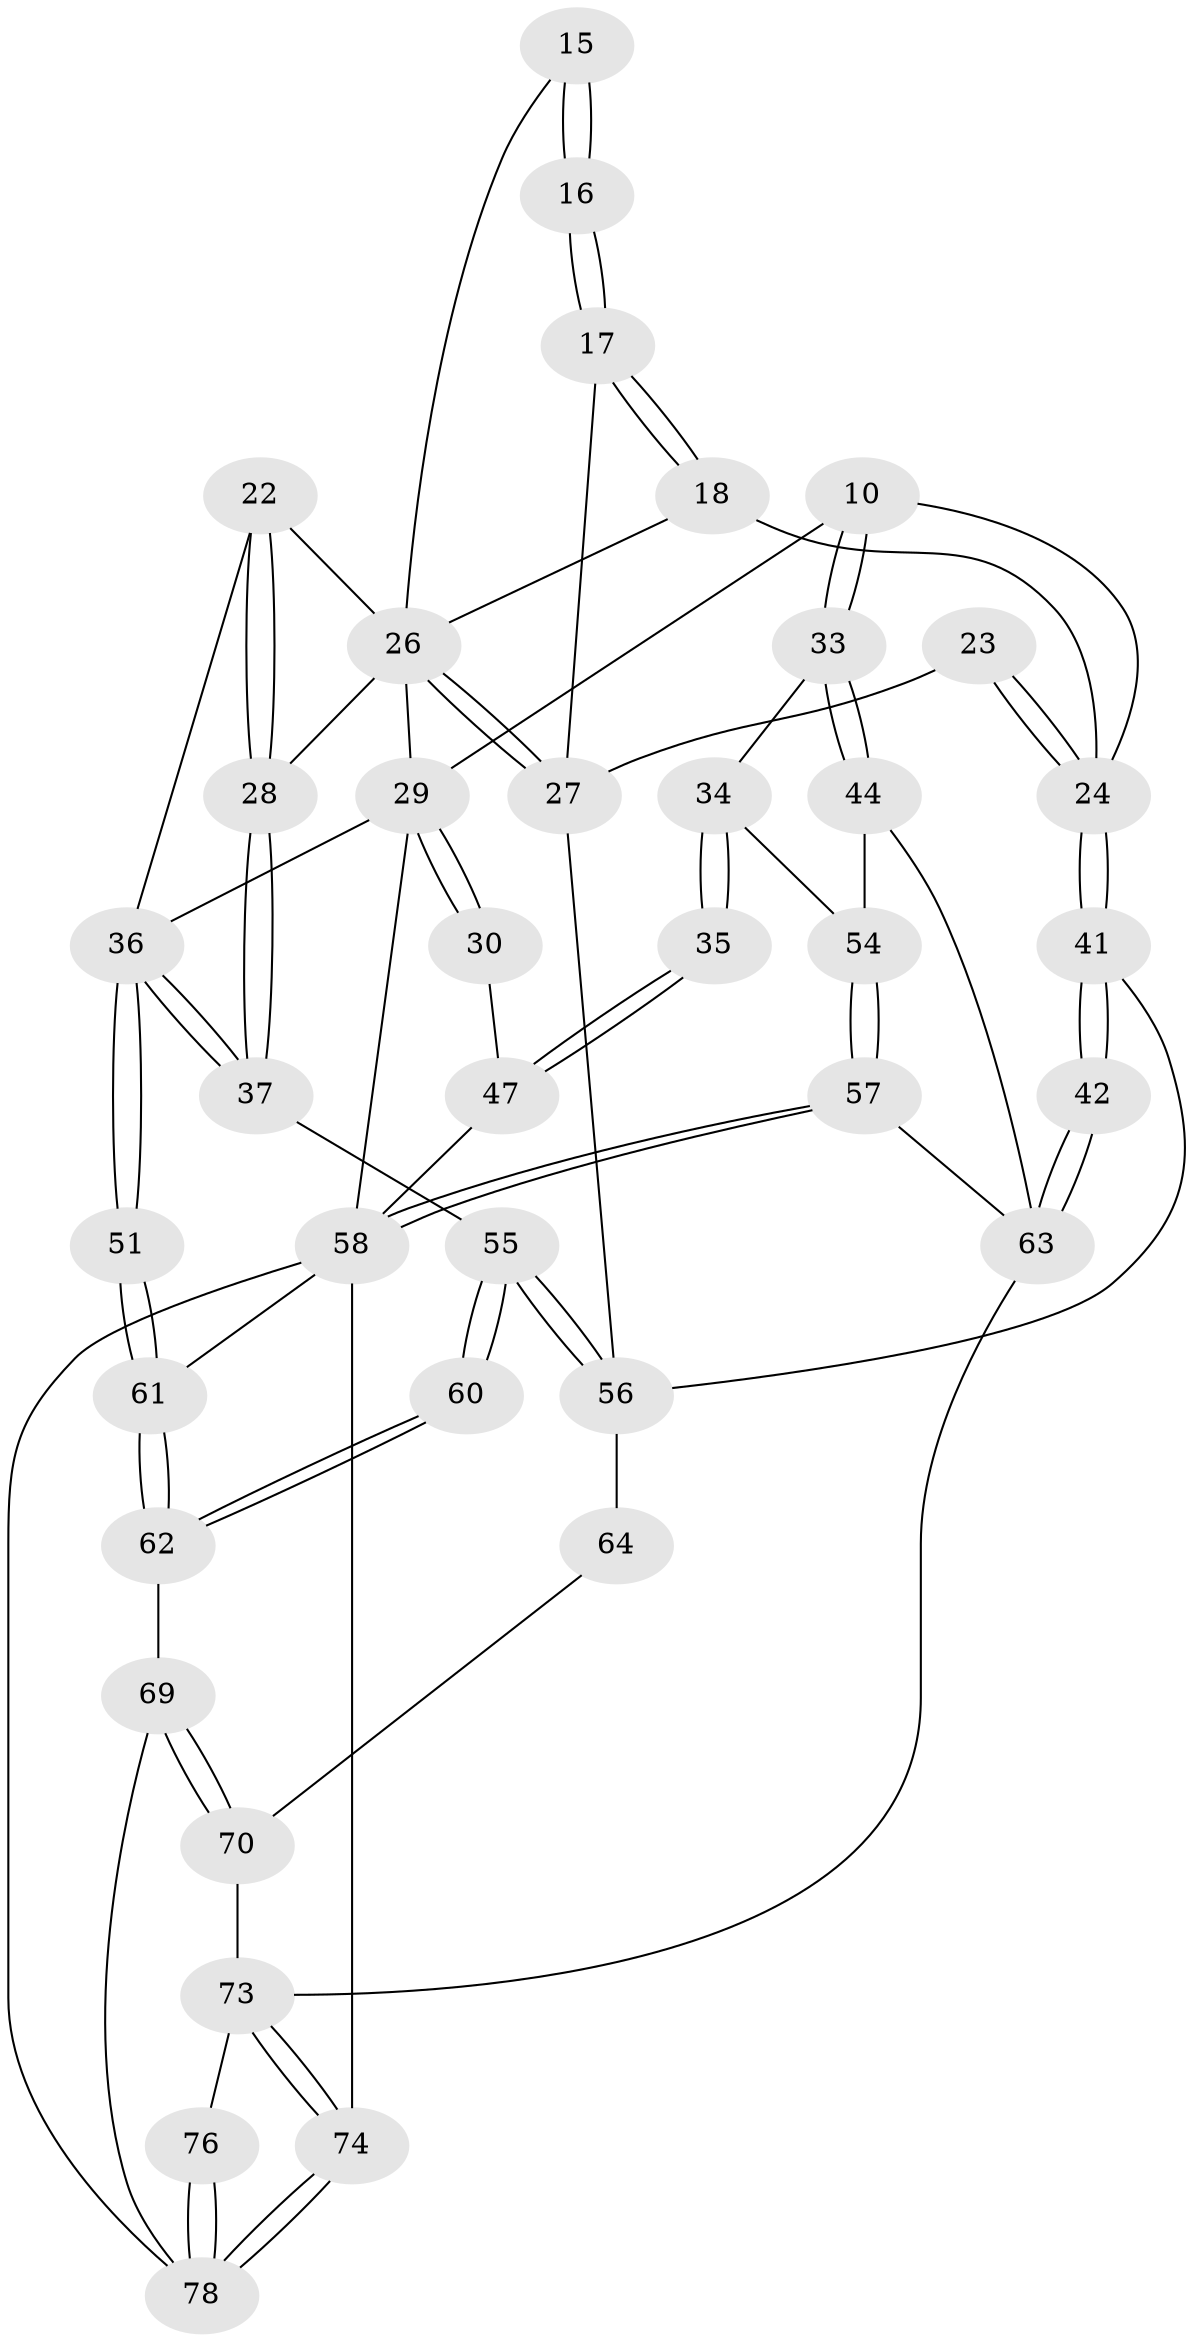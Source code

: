 // original degree distribution, {3: 0.038461538461538464, 5: 0.44871794871794873, 6: 0.2564102564102564, 4: 0.2564102564102564}
// Generated by graph-tools (version 1.1) at 2025/01/03/09/25 05:01:16]
// undirected, 39 vertices, 89 edges
graph export_dot {
graph [start="1"]
  node [color=gray90,style=filled];
  10 [pos="+0.2393048817521017+0.15748267163350996"];
  15 [pos="+0.5891492431761628+0.09810227153890953",super="+14"];
  16 [pos="+0.5816353938310826+0.18104438955728605"];
  17 [pos="+0.5741371315054563+0.18768497966370054"];
  18 [pos="+0.5248086277781493+0.13722698581071377",super="+7"];
  22 [pos="+0.7972472835772598+0.23092375424913583"];
  23 [pos="+0.4874870313300541+0.26285566324246135"];
  24 [pos="+0.37497016513018594+0.29982665022162525",super="+9+8+19"];
  26 [pos="+0.6888784130255876+0.23851140739116825",super="+13+12"];
  27 [pos="+0.592700117161489+0.30337643643728224",super="+25"];
  28 [pos="+0.7590935083606566+0.26217922798469206"];
  29 [pos="+0.21464063068566236+0.15311774003980325",super="+11+5+4"];
  30 [pos="+0+0"];
  33 [pos="+0.19662000806359184+0.252973720518142"];
  34 [pos="+0.00522762139786652+0.3428465091991571"];
  35 [pos="+0+0.3035401221874375",super="+32"];
  36 [pos="+0.861079311803836+0.40822991998697244",super="+21+20"];
  37 [pos="+0.7623339030647752+0.3716786695270726"];
  41 [pos="+0.373512836926894+0.3986238605177682"];
  42 [pos="+0.3064932510504956+0.4708541080962159"];
  44 [pos="+0.1670456196433999+0.3698923199918916"];
  47 [pos="+0+0.29168423848884867",super="+31"];
  51 [pos="+0.8653060437554678+0.41375136510423677",super="+50"];
  54 [pos="+0.0465654976171553+0.37302962857597866"];
  55 [pos="+0.5888402209766945+0.5354726141772983",super="+39+38"];
  56 [pos="+0.5818147433395952+0.5326775876936548",super="+46+40"];
  57 [pos="+0.07083709547352099+0.48807631086599007"];
  58 [pos="+0.012126712118080842+0.6422328718043204",super="+48+52"];
  60 [pos="+0.6796484563045772+0.6058226016022836"];
  61 [pos="+0.7447078236982061+0.7005964499873133",super="+53"];
  62 [pos="+0.7328298314285294+0.6991168024998076"];
  63 [pos="+0.2783582881474977+0.6072569230651655",super="+59+43"];
  64 [pos="+0.5087877973725602+0.5282037622785845"];
  69 [pos="+0.7000237494820363+0.7179975505360118"];
  70 [pos="+0.5740619181430172+0.6888176212749839",super="+65"];
  73 [pos="+0.30734318007009936+0.7482440010101317",super="+71+67"];
  74 [pos="+0.19465398919525587+1",super="+72+68"];
  76 [pos="+0.4320527709289528+0.8636275587412936"];
  78 [pos="+0.4177268425918483+1",super="+77+75"];
  10 -- 33;
  10 -- 33;
  10 -- 24;
  10 -- 29;
  15 -- 16 [weight=2];
  15 -- 16;
  15 -- 26 [weight=2];
  16 -- 17;
  16 -- 17;
  17 -- 18;
  17 -- 18;
  17 -- 27;
  18 -- 24 [weight=2];
  18 -- 26;
  22 -- 28;
  22 -- 28;
  22 -- 36;
  22 -- 26;
  23 -- 24 [weight=2];
  23 -- 24;
  23 -- 27;
  24 -- 41;
  24 -- 41;
  26 -- 27;
  26 -- 27;
  26 -- 28;
  26 -- 29;
  27 -- 56;
  28 -- 37;
  28 -- 37;
  29 -- 30 [weight=2];
  29 -- 30;
  29 -- 36;
  29 -- 58 [weight=2];
  30 -- 47;
  33 -- 34;
  33 -- 44;
  33 -- 44;
  34 -- 35;
  34 -- 35;
  34 -- 54;
  35 -- 47 [weight=2];
  35 -- 47;
  36 -- 37;
  36 -- 37;
  36 -- 51 [weight=2];
  36 -- 51;
  37 -- 55;
  41 -- 42;
  41 -- 42;
  41 -- 56;
  42 -- 63 [weight=2];
  42 -- 63;
  44 -- 54;
  44 -- 63;
  47 -- 58;
  51 -- 61 [weight=2];
  51 -- 61;
  54 -- 57;
  54 -- 57;
  55 -- 56 [weight=2];
  55 -- 56;
  55 -- 60 [weight=2];
  55 -- 60;
  56 -- 64 [weight=2];
  57 -- 58;
  57 -- 58;
  57 -- 63;
  58 -- 74 [weight=2];
  58 -- 61;
  58 -- 78;
  60 -- 62;
  60 -- 62;
  61 -- 62;
  61 -- 62;
  62 -- 69;
  63 -- 73;
  64 -- 70;
  69 -- 70;
  69 -- 70;
  69 -- 78;
  70 -- 73 [weight=2];
  73 -- 74 [weight=2];
  73 -- 74;
  73 -- 76;
  74 -- 78;
  74 -- 78;
  76 -- 78 [weight=2];
  76 -- 78;
}
